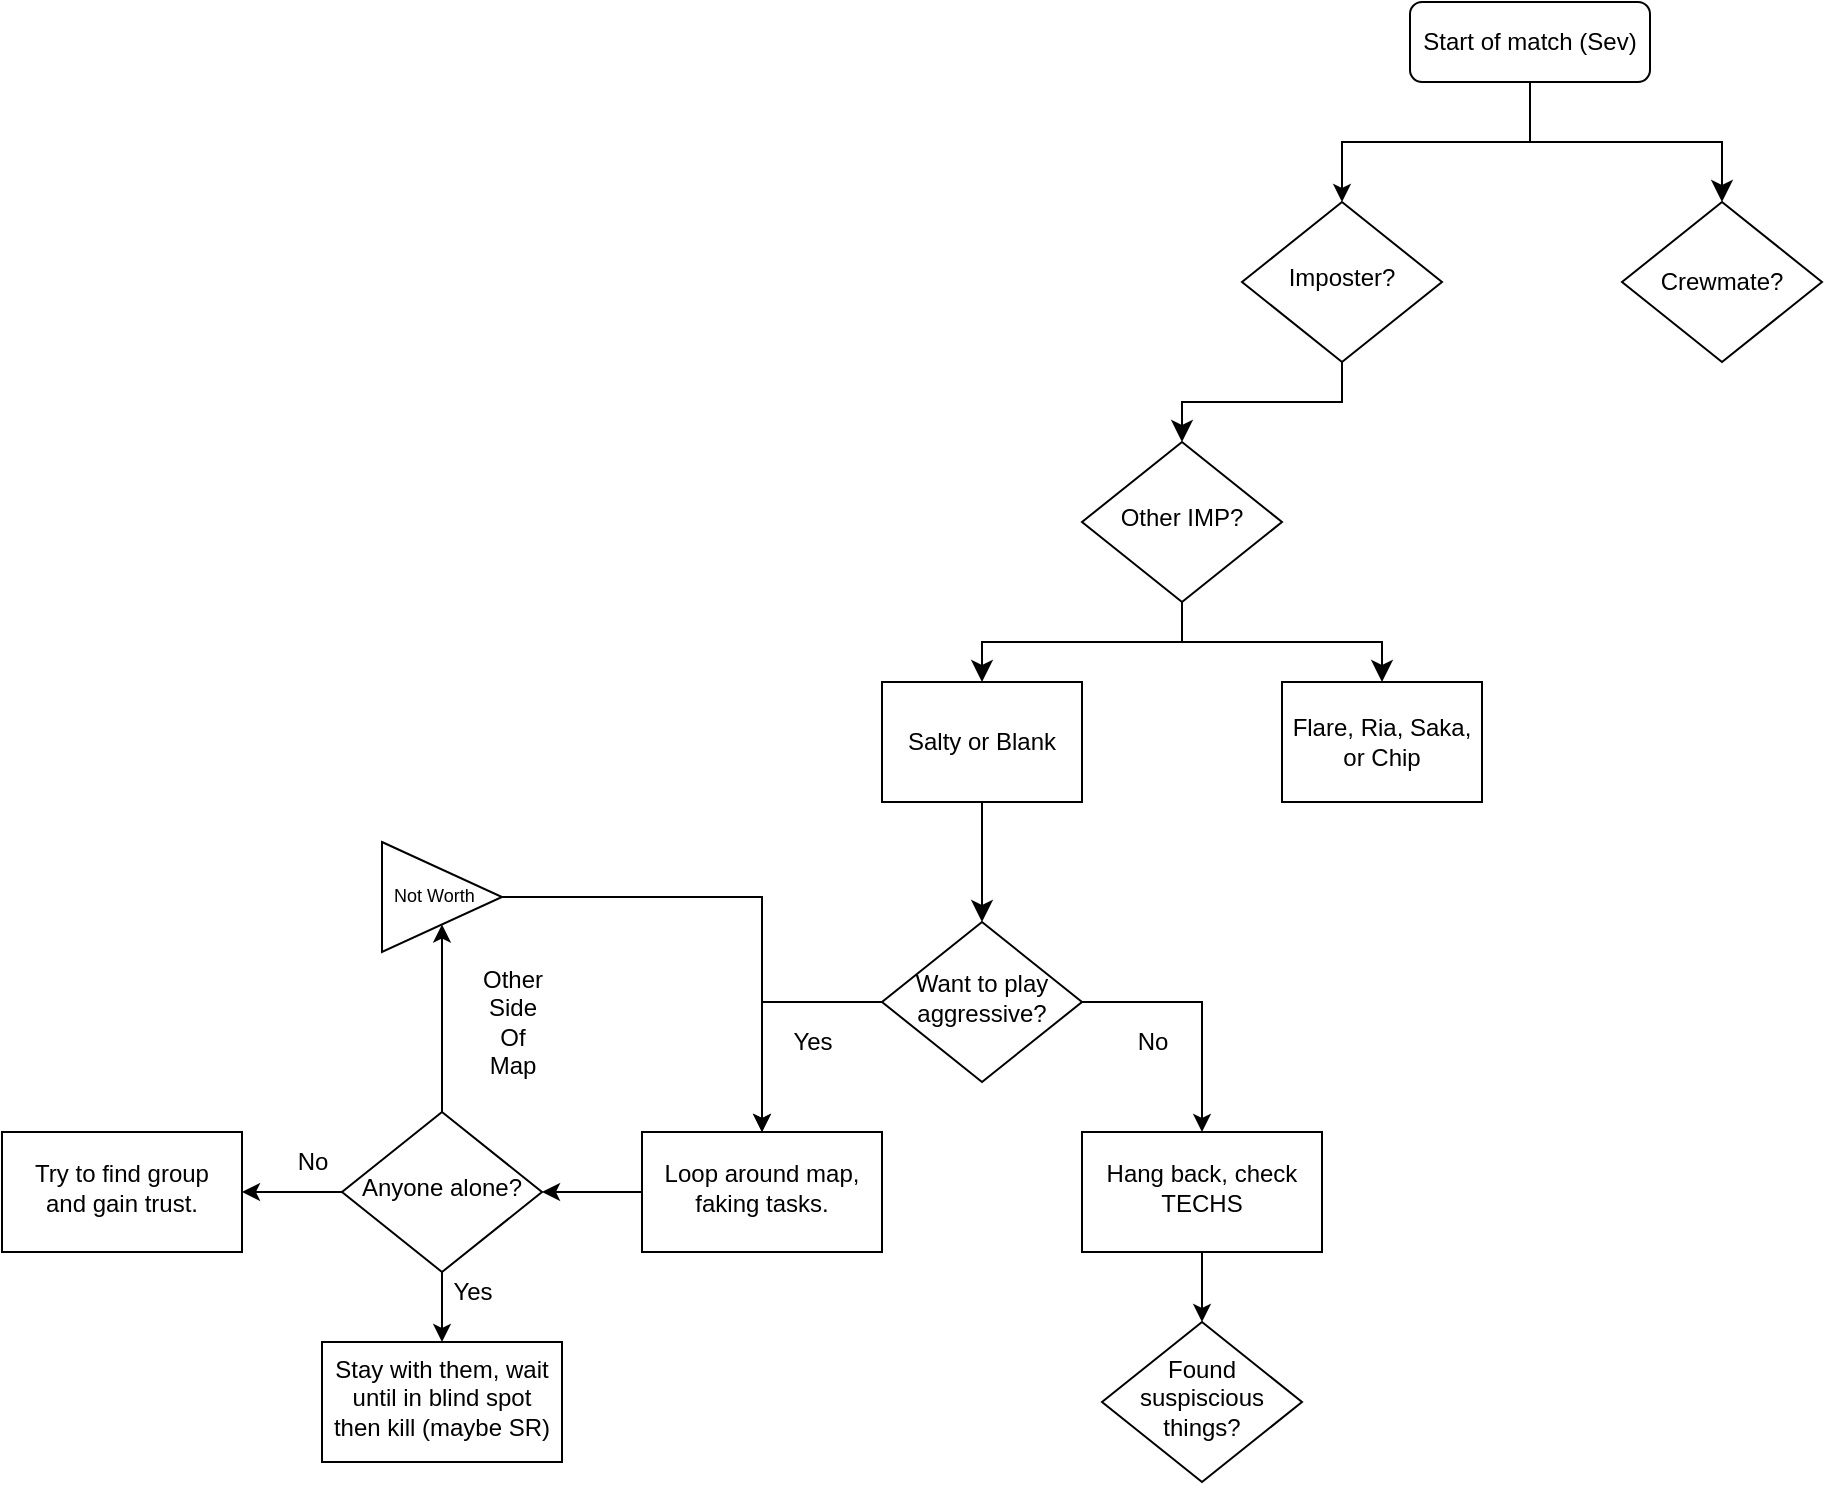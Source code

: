 <mxfile version="13.6.9" type="github">
  <diagram id="C5RBs43oDa-KdzZeNtuy" name="Page-1">
    <mxGraphModel dx="1766" dy="588" grid="1" gridSize="10" guides="1" tooltips="1" connect="1" arrows="1" fold="1" page="1" pageScale="1" pageWidth="827" pageHeight="1169" math="0" shadow="0">
      <root>
        <mxCell id="WIyWlLk6GJQsqaUBKTNV-0" />
        <mxCell id="WIyWlLk6GJQsqaUBKTNV-1" parent="WIyWlLk6GJQsqaUBKTNV-0" />
        <mxCell id="-DNvlpLLM_qoHWP7UfvY-4" style="edgeStyle=orthogonalEdgeStyle;rounded=0;orthogonalLoop=1;jettySize=auto;html=1;exitX=0.5;exitY=1;exitDx=0;exitDy=0;entryX=0.5;entryY=0;entryDx=0;entryDy=0;endArrow=classic;endFill=1;strokeWidth=1;shadow=0;labelBackgroundColor=none;endSize=8;" edge="1" parent="WIyWlLk6GJQsqaUBKTNV-1" source="WIyWlLk6GJQsqaUBKTNV-3" target="-DNvlpLLM_qoHWP7UfvY-0">
          <mxGeometry relative="1" as="geometry" />
        </mxCell>
        <mxCell id="WIyWlLk6GJQsqaUBKTNV-3" value="Start of match (Sev)" style="rounded=1;whiteSpace=wrap;html=1;fontSize=12;glass=0;strokeWidth=1;shadow=0;" parent="WIyWlLk6GJQsqaUBKTNV-1" vertex="1">
          <mxGeometry x="354" y="20" width="120" height="40" as="geometry" />
        </mxCell>
        <mxCell id="-DNvlpLLM_qoHWP7UfvY-11" style="edgeStyle=orthogonalEdgeStyle;rounded=0;orthogonalLoop=1;jettySize=auto;html=1;exitX=0.5;exitY=1;exitDx=0;exitDy=0;entryX=0.5;entryY=0;entryDx=0;entryDy=0;shadow=0;labelBackgroundColor=none;endFill=1;endSize=8;strokeWidth=1;" edge="1" parent="WIyWlLk6GJQsqaUBKTNV-1" source="WIyWlLk6GJQsqaUBKTNV-6" target="-DNvlpLLM_qoHWP7UfvY-9">
          <mxGeometry relative="1" as="geometry" />
        </mxCell>
        <mxCell id="WIyWlLk6GJQsqaUBKTNV-6" value="Imposter?" style="rhombus;whiteSpace=wrap;html=1;shadow=0;fontFamily=Helvetica;fontSize=12;align=center;strokeWidth=1;spacing=6;spacingTop=-4;arcSize=20;" parent="WIyWlLk6GJQsqaUBKTNV-1" vertex="1">
          <mxGeometry x="270" y="120" width="100" height="80" as="geometry" />
        </mxCell>
        <mxCell id="-DNvlpLLM_qoHWP7UfvY-0" value="Crewmate?" style="rhombus;whiteSpace=wrap;html=1;" vertex="1" parent="WIyWlLk6GJQsqaUBKTNV-1">
          <mxGeometry x="460" y="120" width="100" height="80" as="geometry" />
        </mxCell>
        <mxCell id="-DNvlpLLM_qoHWP7UfvY-6" value="" style="endArrow=classic;html=1;shadow=0;labelBackgroundColor=none;strokeWidth=1;exitX=0.5;exitY=1;exitDx=0;exitDy=0;entryX=0.5;entryY=0;entryDx=0;entryDy=0;rounded=0;edgeStyle=orthogonalEdgeStyle;" edge="1" parent="WIyWlLk6GJQsqaUBKTNV-1" source="WIyWlLk6GJQsqaUBKTNV-3" target="WIyWlLk6GJQsqaUBKTNV-6">
          <mxGeometry width="50" height="50" relative="1" as="geometry">
            <mxPoint x="390" y="140" as="sourcePoint" />
            <mxPoint x="440" y="90" as="targetPoint" />
          </mxGeometry>
        </mxCell>
        <mxCell id="-DNvlpLLM_qoHWP7UfvY-15" style="edgeStyle=orthogonalEdgeStyle;rounded=0;orthogonalLoop=1;jettySize=auto;html=1;exitX=0.5;exitY=1;exitDx=0;exitDy=0;shadow=0;labelBackgroundColor=none;endFill=1;endSize=8;strokeWidth=1;" edge="1" parent="WIyWlLk6GJQsqaUBKTNV-1" source="-DNvlpLLM_qoHWP7UfvY-9" target="-DNvlpLLM_qoHWP7UfvY-14">
          <mxGeometry relative="1" as="geometry" />
        </mxCell>
        <mxCell id="-DNvlpLLM_qoHWP7UfvY-20" style="edgeStyle=orthogonalEdgeStyle;rounded=0;orthogonalLoop=1;jettySize=auto;html=1;exitX=0.5;exitY=1;exitDx=0;exitDy=0;entryX=0.5;entryY=0;entryDx=0;entryDy=0;shadow=0;labelBackgroundColor=none;endFill=1;endSize=8;strokeWidth=1;" edge="1" parent="WIyWlLk6GJQsqaUBKTNV-1" source="-DNvlpLLM_qoHWP7UfvY-9" target="-DNvlpLLM_qoHWP7UfvY-16">
          <mxGeometry relative="1" as="geometry" />
        </mxCell>
        <mxCell id="-DNvlpLLM_qoHWP7UfvY-9" value="Other IMP?" style="rhombus;whiteSpace=wrap;html=1;shadow=0;fontFamily=Helvetica;fontSize=12;align=center;strokeWidth=1;spacing=6;spacingTop=-4;arcSize=20;" vertex="1" parent="WIyWlLk6GJQsqaUBKTNV-1">
          <mxGeometry x="190" y="240" width="100" height="80" as="geometry" />
        </mxCell>
        <mxCell id="-DNvlpLLM_qoHWP7UfvY-23" value="" style="edgeStyle=orthogonalEdgeStyle;rounded=0;orthogonalLoop=1;jettySize=auto;html=1;shadow=0;labelBackgroundColor=none;endFill=1;endSize=8;strokeWidth=1;" edge="1" parent="WIyWlLk6GJQsqaUBKTNV-1" source="-DNvlpLLM_qoHWP7UfvY-14" target="-DNvlpLLM_qoHWP7UfvY-21">
          <mxGeometry relative="1" as="geometry" />
        </mxCell>
        <mxCell id="-DNvlpLLM_qoHWP7UfvY-14" value="Salty or Blank" style="rounded=0;whiteSpace=wrap;html=1;shadow=0;strokeWidth=1;" vertex="1" parent="WIyWlLk6GJQsqaUBKTNV-1">
          <mxGeometry x="90" y="360" width="100" height="60" as="geometry" />
        </mxCell>
        <mxCell id="-DNvlpLLM_qoHWP7UfvY-16" value="Flare, Ria, Saka, or Chip" style="rounded=0;whiteSpace=wrap;html=1;shadow=0;strokeWidth=1;" vertex="1" parent="WIyWlLk6GJQsqaUBKTNV-1">
          <mxGeometry x="290" y="360" width="100" height="60" as="geometry" />
        </mxCell>
        <mxCell id="-DNvlpLLM_qoHWP7UfvY-28" value="" style="edgeStyle=orthogonalEdgeStyle;rounded=0;orthogonalLoop=1;jettySize=auto;html=1;shadow=0;labelBackgroundColor=none;strokeWidth=1;exitX=0;exitY=0.5;exitDx=0;exitDy=0;" edge="1" parent="WIyWlLk6GJQsqaUBKTNV-1" source="-DNvlpLLM_qoHWP7UfvY-21" target="-DNvlpLLM_qoHWP7UfvY-27">
          <mxGeometry relative="1" as="geometry" />
        </mxCell>
        <mxCell id="-DNvlpLLM_qoHWP7UfvY-21" value="Want to play aggressive?" style="rhombus;whiteSpace=wrap;html=1;shadow=0;fontFamily=Helvetica;fontSize=12;align=center;strokeWidth=1;spacing=6;spacingTop=-4;arcSize=20;" vertex="1" parent="WIyWlLk6GJQsqaUBKTNV-1">
          <mxGeometry x="90" y="480" width="100" height="80" as="geometry" />
        </mxCell>
        <mxCell id="-DNvlpLLM_qoHWP7UfvY-34" value="" style="edgeStyle=orthogonalEdgeStyle;rounded=0;orthogonalLoop=1;jettySize=auto;html=1;shadow=0;labelBackgroundColor=none;strokeWidth=1;entryX=0.5;entryY=0;entryDx=0;entryDy=0;" edge="1" parent="WIyWlLk6GJQsqaUBKTNV-1" source="-DNvlpLLM_qoHWP7UfvY-24" target="-DNvlpLLM_qoHWP7UfvY-33">
          <mxGeometry relative="1" as="geometry" />
        </mxCell>
        <mxCell id="-DNvlpLLM_qoHWP7UfvY-24" value="Hang back, check TECHS" style="whiteSpace=wrap;html=1;shadow=0;strokeWidth=1;spacing=6;spacingTop=-4;arcSize=20;" vertex="1" parent="WIyWlLk6GJQsqaUBKTNV-1">
          <mxGeometry x="190" y="585" width="120" height="60" as="geometry" />
        </mxCell>
        <mxCell id="-DNvlpLLM_qoHWP7UfvY-26" value="" style="endArrow=classic;html=1;shadow=0;labelBackgroundColor=none;strokeWidth=1;exitX=1;exitY=0.5;exitDx=0;exitDy=0;entryX=0.5;entryY=0;entryDx=0;entryDy=0;edgeStyle=orthogonalEdgeStyle;rounded=0;" edge="1" parent="WIyWlLk6GJQsqaUBKTNV-1" source="-DNvlpLLM_qoHWP7UfvY-21" target="-DNvlpLLM_qoHWP7UfvY-24">
          <mxGeometry width="50" height="50" relative="1" as="geometry">
            <mxPoint x="280" y="520" as="sourcePoint" />
            <mxPoint x="330" y="470" as="targetPoint" />
          </mxGeometry>
        </mxCell>
        <mxCell id="-DNvlpLLM_qoHWP7UfvY-36" value="" style="edgeStyle=orthogonalEdgeStyle;rounded=0;orthogonalLoop=1;jettySize=auto;html=1;shadow=0;labelBackgroundColor=none;strokeWidth=1;" edge="1" parent="WIyWlLk6GJQsqaUBKTNV-1" source="-DNvlpLLM_qoHWP7UfvY-27" target="-DNvlpLLM_qoHWP7UfvY-35">
          <mxGeometry relative="1" as="geometry" />
        </mxCell>
        <mxCell id="-DNvlpLLM_qoHWP7UfvY-27" value="Loop around map, faking tasks." style="whiteSpace=wrap;html=1;shadow=0;strokeWidth=1;spacing=6;spacingTop=-4;arcSize=20;" vertex="1" parent="WIyWlLk6GJQsqaUBKTNV-1">
          <mxGeometry x="-30" y="585" width="120" height="60" as="geometry" />
        </mxCell>
        <mxCell id="-DNvlpLLM_qoHWP7UfvY-29" value="Yes" style="text;html=1;align=center;verticalAlign=middle;resizable=0;points=[];autosize=1;" vertex="1" parent="WIyWlLk6GJQsqaUBKTNV-1">
          <mxGeometry x="40" y="530" width="30" height="20" as="geometry" />
        </mxCell>
        <mxCell id="-DNvlpLLM_qoHWP7UfvY-30" value="No" style="text;html=1;align=center;verticalAlign=middle;resizable=0;points=[];autosize=1;" vertex="1" parent="WIyWlLk6GJQsqaUBKTNV-1">
          <mxGeometry x="210" y="530" width="30" height="20" as="geometry" />
        </mxCell>
        <mxCell id="-DNvlpLLM_qoHWP7UfvY-33" value="Found suspiscious things?" style="rhombus;whiteSpace=wrap;html=1;shadow=0;fontFamily=Helvetica;fontSize=12;align=center;strokeWidth=1;spacing=6;spacingTop=-4;arcSize=20;" vertex="1" parent="WIyWlLk6GJQsqaUBKTNV-1">
          <mxGeometry x="200" y="680" width="100" height="80" as="geometry" />
        </mxCell>
        <mxCell id="-DNvlpLLM_qoHWP7UfvY-38" value="" style="edgeStyle=orthogonalEdgeStyle;rounded=0;orthogonalLoop=1;jettySize=auto;html=1;shadow=0;labelBackgroundColor=none;strokeWidth=1;" edge="1" parent="WIyWlLk6GJQsqaUBKTNV-1" source="-DNvlpLLM_qoHWP7UfvY-35" target="-DNvlpLLM_qoHWP7UfvY-37">
          <mxGeometry relative="1" as="geometry" />
        </mxCell>
        <mxCell id="-DNvlpLLM_qoHWP7UfvY-47" value="" style="edgeStyle=orthogonalEdgeStyle;rounded=0;orthogonalLoop=1;jettySize=auto;html=1;shadow=0;labelBackgroundColor=none;strokeWidth=1;" edge="1" parent="WIyWlLk6GJQsqaUBKTNV-1" source="-DNvlpLLM_qoHWP7UfvY-35" target="-DNvlpLLM_qoHWP7UfvY-46">
          <mxGeometry relative="1" as="geometry" />
        </mxCell>
        <mxCell id="-DNvlpLLM_qoHWP7UfvY-49" value="" style="edgeStyle=orthogonalEdgeStyle;rounded=0;orthogonalLoop=1;jettySize=auto;html=1;shadow=0;labelBackgroundColor=none;strokeWidth=1;" edge="1" parent="WIyWlLk6GJQsqaUBKTNV-1" source="-DNvlpLLM_qoHWP7UfvY-35" target="-DNvlpLLM_qoHWP7UfvY-48">
          <mxGeometry relative="1" as="geometry" />
        </mxCell>
        <mxCell id="-DNvlpLLM_qoHWP7UfvY-35" value="Anyone alone?" style="rhombus;whiteSpace=wrap;html=1;shadow=0;fontFamily=Helvetica;fontSize=12;align=center;strokeWidth=1;spacing=6;spacingTop=-4;arcSize=20;" vertex="1" parent="WIyWlLk6GJQsqaUBKTNV-1">
          <mxGeometry x="-180" y="575" width="100" height="80" as="geometry" />
        </mxCell>
        <mxCell id="-DNvlpLLM_qoHWP7UfvY-37" value="Stay with them, wait until in blind spot then kill (maybe SR)" style="whiteSpace=wrap;html=1;shadow=0;strokeWidth=1;spacing=6;spacingTop=-4;arcSize=20;" vertex="1" parent="WIyWlLk6GJQsqaUBKTNV-1">
          <mxGeometry x="-190" y="690" width="120" height="60" as="geometry" />
        </mxCell>
        <mxCell id="-DNvlpLLM_qoHWP7UfvY-46" value="Try to find group and gain trust." style="whiteSpace=wrap;html=1;shadow=0;strokeWidth=1;spacing=6;spacingTop=-4;arcSize=20;" vertex="1" parent="WIyWlLk6GJQsqaUBKTNV-1">
          <mxGeometry x="-350" y="585" width="120" height="60" as="geometry" />
        </mxCell>
        <mxCell id="-DNvlpLLM_qoHWP7UfvY-50" style="edgeStyle=orthogonalEdgeStyle;rounded=0;orthogonalLoop=1;jettySize=auto;html=1;entryX=0.5;entryY=0;entryDx=0;entryDy=0;shadow=0;labelBackgroundColor=none;strokeWidth=1;" edge="1" parent="WIyWlLk6GJQsqaUBKTNV-1" source="-DNvlpLLM_qoHWP7UfvY-48" target="-DNvlpLLM_qoHWP7UfvY-27">
          <mxGeometry relative="1" as="geometry" />
        </mxCell>
        <mxCell id="-DNvlpLLM_qoHWP7UfvY-48" value="&lt;span&gt;&lt;font style=&quot;font-size: 9px&quot;&gt;Not Worth&lt;/font&gt;&lt;/span&gt;" style="triangle;whiteSpace=wrap;html=1;shadow=0;strokeWidth=1;spacing=6;spacingTop=-4;arcSize=20;align=left;" vertex="1" parent="WIyWlLk6GJQsqaUBKTNV-1">
          <mxGeometry x="-160" y="440" width="60" height="55" as="geometry" />
        </mxCell>
        <mxCell id="-DNvlpLLM_qoHWP7UfvY-51" value="Other&lt;br&gt;Side&lt;br&gt;Of&lt;br&gt;Map" style="text;html=1;align=center;verticalAlign=middle;resizable=0;points=[];autosize=1;" vertex="1" parent="WIyWlLk6GJQsqaUBKTNV-1">
          <mxGeometry x="-120" y="500" width="50" height="60" as="geometry" />
        </mxCell>
        <mxCell id="-DNvlpLLM_qoHWP7UfvY-52" value="No" style="text;html=1;align=center;verticalAlign=middle;resizable=0;points=[];autosize=1;" vertex="1" parent="WIyWlLk6GJQsqaUBKTNV-1">
          <mxGeometry x="-210" y="590" width="30" height="20" as="geometry" />
        </mxCell>
        <mxCell id="-DNvlpLLM_qoHWP7UfvY-53" value="Yes" style="text;html=1;align=center;verticalAlign=middle;resizable=0;points=[];autosize=1;" vertex="1" parent="WIyWlLk6GJQsqaUBKTNV-1">
          <mxGeometry x="-130" y="655" width="30" height="20" as="geometry" />
        </mxCell>
      </root>
    </mxGraphModel>
  </diagram>
</mxfile>
